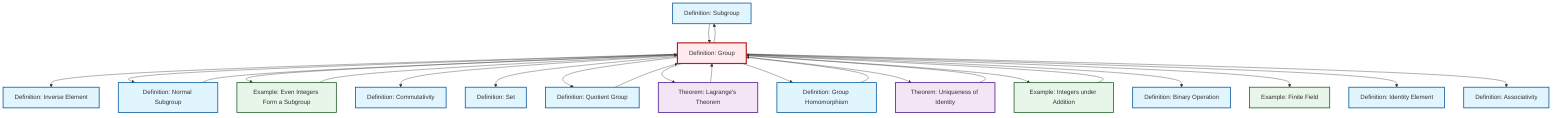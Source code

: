 graph TD
    classDef definition fill:#e1f5fe,stroke:#01579b,stroke-width:2px
    classDef theorem fill:#f3e5f5,stroke:#4a148c,stroke-width:2px
    classDef axiom fill:#fff3e0,stroke:#e65100,stroke-width:2px
    classDef example fill:#e8f5e9,stroke:#1b5e20,stroke-width:2px
    classDef current fill:#ffebee,stroke:#b71c1c,stroke-width:3px
    def-subgroup["Definition: Subgroup"]:::definition
    def-associativity["Definition: Associativity"]:::definition
    thm-unique-identity["Theorem: Uniqueness of Identity"]:::theorem
    def-normal-subgroup["Definition: Normal Subgroup"]:::definition
    def-set["Definition: Set"]:::definition
    def-group["Definition: Group"]:::definition
    ex-finite-field["Example: Finite Field"]:::example
    def-identity-element["Definition: Identity Element"]:::definition
    def-commutativity["Definition: Commutativity"]:::definition
    ex-even-integers-subgroup["Example: Even Integers Form a Subgroup"]:::example
    def-binary-operation["Definition: Binary Operation"]:::definition
    thm-lagrange["Theorem: Lagrange's Theorem"]:::theorem
    def-quotient-group["Definition: Quotient Group"]:::definition
    def-inverse-element["Definition: Inverse Element"]:::definition
    def-homomorphism["Definition: Group Homomorphism"]:::definition
    ex-integers-addition["Example: Integers under Addition"]:::example
    def-homomorphism --> def-group
    def-group --> def-inverse-element
    ex-even-integers-subgroup --> def-group
    def-group --> def-normal-subgroup
    def-group --> ex-even-integers-subgroup
    def-group --> def-commutativity
    def-group --> def-set
    def-group --> def-quotient-group
    def-group --> thm-lagrange
    thm-lagrange --> def-group
    ex-integers-addition --> def-group
    def-group --> def-homomorphism
    def-group --> thm-unique-identity
    def-group --> ex-integers-addition
    def-group --> def-binary-operation
    def-group --> ex-finite-field
    def-group --> def-identity-element
    def-subgroup --> def-group
    def-group --> def-subgroup
    def-normal-subgroup --> def-group
    def-group --> def-associativity
    thm-unique-identity --> def-group
    def-quotient-group --> def-group
    class def-group current
